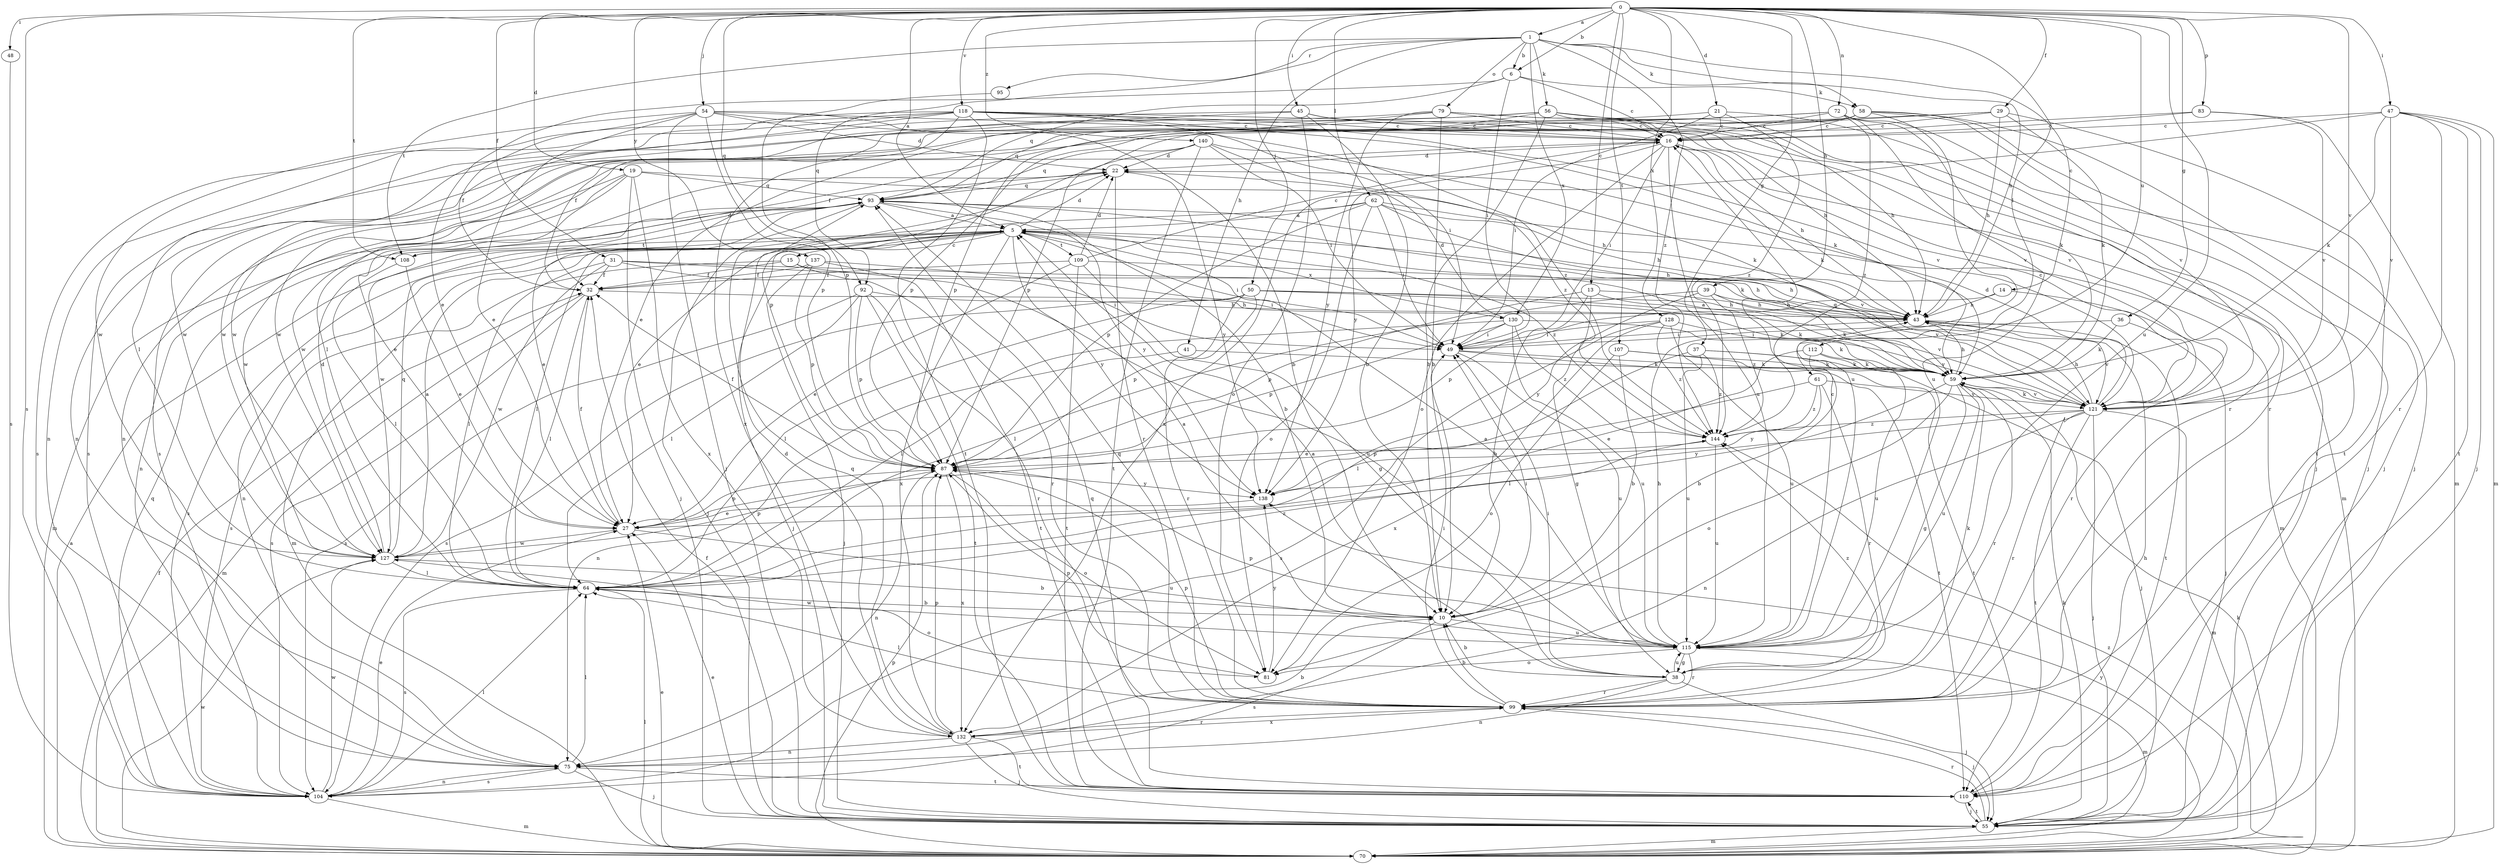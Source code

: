 strict digraph  {
0;
1;
5;
6;
10;
13;
14;
15;
16;
19;
21;
22;
27;
29;
31;
32;
36;
37;
38;
39;
41;
43;
45;
47;
48;
49;
50;
54;
55;
56;
58;
59;
61;
62;
64;
70;
72;
75;
79;
81;
83;
87;
92;
93;
95;
99;
104;
107;
108;
109;
110;
112;
115;
118;
121;
127;
128;
130;
132;
137;
138;
140;
144;
0 -> 1  [label=a];
0 -> 5  [label=a];
0 -> 6  [label=b];
0 -> 13  [label=c];
0 -> 19  [label=d];
0 -> 21  [label=d];
0 -> 29  [label=f];
0 -> 31  [label=f];
0 -> 36  [label=g];
0 -> 37  [label=g];
0 -> 39  [label=h];
0 -> 45  [label=i];
0 -> 47  [label=i];
0 -> 48  [label=i];
0 -> 50  [label=j];
0 -> 54  [label=j];
0 -> 61  [label=l];
0 -> 62  [label=l];
0 -> 72  [label=n];
0 -> 83  [label=p];
0 -> 92  [label=q];
0 -> 104  [label=s];
0 -> 107  [label=t];
0 -> 108  [label=t];
0 -> 112  [label=u];
0 -> 115  [label=u];
0 -> 118  [label=v];
0 -> 121  [label=v];
0 -> 128  [label=x];
0 -> 137  [label=y];
0 -> 140  [label=z];
1 -> 6  [label=b];
1 -> 14  [label=c];
1 -> 41  [label=h];
1 -> 43  [label=h];
1 -> 56  [label=k];
1 -> 58  [label=k];
1 -> 79  [label=o];
1 -> 92  [label=q];
1 -> 95  [label=r];
1 -> 108  [label=t];
1 -> 130  [label=x];
1 -> 144  [label=z];
5 -> 15  [label=c];
5 -> 22  [label=d];
5 -> 43  [label=h];
5 -> 49  [label=i];
5 -> 55  [label=j];
5 -> 64  [label=l];
5 -> 70  [label=m];
5 -> 75  [label=n];
5 -> 104  [label=s];
5 -> 108  [label=t];
5 -> 109  [label=t];
5 -> 130  [label=x];
5 -> 132  [label=x];
5 -> 138  [label=y];
5 -> 144  [label=z];
6 -> 16  [label=c];
6 -> 27  [label=e];
6 -> 49  [label=i];
6 -> 58  [label=k];
6 -> 93  [label=q];
10 -> 5  [label=a];
10 -> 49  [label=i];
10 -> 104  [label=s];
10 -> 115  [label=u];
13 -> 10  [label=b];
13 -> 38  [label=g];
13 -> 43  [label=h];
13 -> 59  [label=k];
13 -> 87  [label=p];
14 -> 43  [label=h];
14 -> 87  [label=p];
14 -> 99  [label=r];
15 -> 32  [label=f];
15 -> 99  [label=r];
15 -> 104  [label=s];
15 -> 115  [label=u];
16 -> 22  [label=d];
16 -> 43  [label=h];
16 -> 49  [label=i];
16 -> 59  [label=k];
16 -> 70  [label=m];
16 -> 81  [label=o];
16 -> 115  [label=u];
16 -> 127  [label=w];
16 -> 138  [label=y];
19 -> 27  [label=e];
19 -> 43  [label=h];
19 -> 55  [label=j];
19 -> 75  [label=n];
19 -> 93  [label=q];
19 -> 127  [label=w];
19 -> 132  [label=x];
21 -> 16  [label=c];
21 -> 49  [label=i];
21 -> 55  [label=j];
21 -> 75  [label=n];
21 -> 144  [label=z];
22 -> 93  [label=q];
22 -> 99  [label=r];
22 -> 138  [label=y];
27 -> 32  [label=f];
27 -> 87  [label=p];
27 -> 115  [label=u];
27 -> 127  [label=w];
29 -> 16  [label=c];
29 -> 32  [label=f];
29 -> 43  [label=h];
29 -> 59  [label=k];
29 -> 87  [label=p];
29 -> 110  [label=t];
31 -> 32  [label=f];
31 -> 43  [label=h];
31 -> 49  [label=i];
31 -> 64  [label=l];
31 -> 121  [label=v];
31 -> 127  [label=w];
32 -> 43  [label=h];
32 -> 64  [label=l];
32 -> 70  [label=m];
32 -> 104  [label=s];
36 -> 49  [label=i];
36 -> 55  [label=j];
36 -> 59  [label=k];
37 -> 55  [label=j];
37 -> 59  [label=k];
37 -> 64  [label=l];
37 -> 115  [label=u];
37 -> 144  [label=z];
38 -> 5  [label=a];
38 -> 10  [label=b];
38 -> 49  [label=i];
38 -> 55  [label=j];
38 -> 59  [label=k];
38 -> 75  [label=n];
38 -> 99  [label=r];
38 -> 115  [label=u];
38 -> 144  [label=z];
39 -> 43  [label=h];
39 -> 59  [label=k];
39 -> 64  [label=l];
39 -> 138  [label=y];
39 -> 144  [label=z];
41 -> 59  [label=k];
41 -> 75  [label=n];
43 -> 49  [label=i];
43 -> 110  [label=t];
43 -> 121  [label=v];
45 -> 10  [label=b];
45 -> 16  [label=c];
45 -> 32  [label=f];
45 -> 81  [label=o];
45 -> 104  [label=s];
45 -> 121  [label=v];
47 -> 16  [label=c];
47 -> 55  [label=j];
47 -> 59  [label=k];
47 -> 70  [label=m];
47 -> 99  [label=r];
47 -> 110  [label=t];
47 -> 121  [label=v];
47 -> 132  [label=x];
48 -> 104  [label=s];
49 -> 59  [label=k];
49 -> 110  [label=t];
49 -> 115  [label=u];
50 -> 43  [label=h];
50 -> 59  [label=k];
50 -> 64  [label=l];
50 -> 87  [label=p];
50 -> 99  [label=r];
50 -> 104  [label=s];
50 -> 121  [label=v];
54 -> 10  [label=b];
54 -> 16  [label=c];
54 -> 22  [label=d];
54 -> 27  [label=e];
54 -> 32  [label=f];
54 -> 55  [label=j];
54 -> 87  [label=p];
54 -> 127  [label=w];
54 -> 144  [label=z];
55 -> 27  [label=e];
55 -> 32  [label=f];
55 -> 59  [label=k];
55 -> 70  [label=m];
55 -> 99  [label=r];
55 -> 110  [label=t];
56 -> 10  [label=b];
56 -> 16  [label=c];
56 -> 27  [label=e];
56 -> 43  [label=h];
56 -> 55  [label=j];
56 -> 99  [label=r];
56 -> 104  [label=s];
56 -> 127  [label=w];
58 -> 16  [label=c];
58 -> 55  [label=j];
58 -> 75  [label=n];
58 -> 87  [label=p];
58 -> 110  [label=t];
58 -> 115  [label=u];
58 -> 121  [label=v];
59 -> 5  [label=a];
59 -> 38  [label=g];
59 -> 43  [label=h];
59 -> 64  [label=l];
59 -> 81  [label=o];
59 -> 99  [label=r];
59 -> 115  [label=u];
59 -> 121  [label=v];
61 -> 27  [label=e];
61 -> 99  [label=r];
61 -> 121  [label=v];
61 -> 138  [label=y];
61 -> 144  [label=z];
62 -> 5  [label=a];
62 -> 27  [label=e];
62 -> 43  [label=h];
62 -> 49  [label=i];
62 -> 59  [label=k];
62 -> 70  [label=m];
62 -> 81  [label=o];
62 -> 87  [label=p];
64 -> 10  [label=b];
64 -> 81  [label=o];
64 -> 104  [label=s];
64 -> 144  [label=z];
70 -> 5  [label=a];
70 -> 27  [label=e];
70 -> 32  [label=f];
70 -> 59  [label=k];
70 -> 64  [label=l];
70 -> 87  [label=p];
70 -> 127  [label=w];
70 -> 138  [label=y];
70 -> 144  [label=z];
72 -> 16  [label=c];
72 -> 55  [label=j];
72 -> 59  [label=k];
72 -> 87  [label=p];
72 -> 115  [label=u];
72 -> 127  [label=w];
72 -> 144  [label=z];
75 -> 55  [label=j];
75 -> 64  [label=l];
75 -> 104  [label=s];
75 -> 110  [label=t];
79 -> 10  [label=b];
79 -> 16  [label=c];
79 -> 93  [label=q];
79 -> 99  [label=r];
79 -> 121  [label=v];
79 -> 127  [label=w];
79 -> 138  [label=y];
81 -> 87  [label=p];
81 -> 138  [label=y];
83 -> 16  [label=c];
83 -> 64  [label=l];
83 -> 70  [label=m];
83 -> 121  [label=v];
87 -> 32  [label=f];
87 -> 75  [label=n];
87 -> 81  [label=o];
87 -> 132  [label=x];
87 -> 138  [label=y];
92 -> 43  [label=h];
92 -> 64  [label=l];
92 -> 87  [label=p];
92 -> 99  [label=r];
92 -> 104  [label=s];
92 -> 110  [label=t];
93 -> 5  [label=a];
93 -> 10  [label=b];
93 -> 27  [label=e];
93 -> 55  [label=j];
93 -> 70  [label=m];
93 -> 121  [label=v];
93 -> 127  [label=w];
93 -> 138  [label=y];
95 -> 87  [label=p];
99 -> 10  [label=b];
99 -> 49  [label=i];
99 -> 55  [label=j];
99 -> 64  [label=l];
99 -> 87  [label=p];
99 -> 93  [label=q];
99 -> 132  [label=x];
104 -> 27  [label=e];
104 -> 64  [label=l];
104 -> 70  [label=m];
104 -> 75  [label=n];
104 -> 93  [label=q];
104 -> 127  [label=w];
107 -> 10  [label=b];
107 -> 59  [label=k];
107 -> 81  [label=o];
107 -> 110  [label=t];
108 -> 22  [label=d];
108 -> 27  [label=e];
108 -> 64  [label=l];
109 -> 16  [label=c];
109 -> 22  [label=d];
109 -> 27  [label=e];
109 -> 32  [label=f];
109 -> 38  [label=g];
109 -> 43  [label=h];
109 -> 110  [label=t];
110 -> 43  [label=h];
110 -> 55  [label=j];
110 -> 93  [label=q];
112 -> 10  [label=b];
112 -> 27  [label=e];
112 -> 59  [label=k];
112 -> 115  [label=u];
115 -> 5  [label=a];
115 -> 16  [label=c];
115 -> 38  [label=g];
115 -> 43  [label=h];
115 -> 70  [label=m];
115 -> 81  [label=o];
115 -> 87  [label=p];
115 -> 99  [label=r];
115 -> 127  [label=w];
118 -> 16  [label=c];
118 -> 43  [label=h];
118 -> 49  [label=i];
118 -> 59  [label=k];
118 -> 64  [label=l];
118 -> 75  [label=n];
118 -> 104  [label=s];
118 -> 110  [label=t];
118 -> 121  [label=v];
118 -> 127  [label=w];
118 -> 132  [label=x];
121 -> 16  [label=c];
121 -> 22  [label=d];
121 -> 43  [label=h];
121 -> 55  [label=j];
121 -> 59  [label=k];
121 -> 70  [label=m];
121 -> 75  [label=n];
121 -> 93  [label=q];
121 -> 99  [label=r];
121 -> 110  [label=t];
121 -> 138  [label=y];
121 -> 144  [label=z];
127 -> 5  [label=a];
127 -> 10  [label=b];
127 -> 22  [label=d];
127 -> 64  [label=l];
127 -> 87  [label=p];
127 -> 93  [label=q];
128 -> 49  [label=i];
128 -> 104  [label=s];
128 -> 115  [label=u];
128 -> 121  [label=v];
128 -> 132  [label=x];
128 -> 144  [label=z];
130 -> 22  [label=d];
130 -> 49  [label=i];
130 -> 59  [label=k];
130 -> 64  [label=l];
130 -> 87  [label=p];
130 -> 115  [label=u];
130 -> 144  [label=z];
132 -> 10  [label=b];
132 -> 22  [label=d];
132 -> 55  [label=j];
132 -> 75  [label=n];
132 -> 87  [label=p];
132 -> 93  [label=q];
132 -> 99  [label=r];
132 -> 110  [label=t];
137 -> 32  [label=f];
137 -> 49  [label=i];
137 -> 55  [label=j];
137 -> 87  [label=p];
137 -> 110  [label=t];
138 -> 27  [label=e];
140 -> 22  [label=d];
140 -> 49  [label=i];
140 -> 59  [label=k];
140 -> 87  [label=p];
140 -> 93  [label=q];
140 -> 110  [label=t];
140 -> 144  [label=z];
144 -> 87  [label=p];
144 -> 115  [label=u];
}
